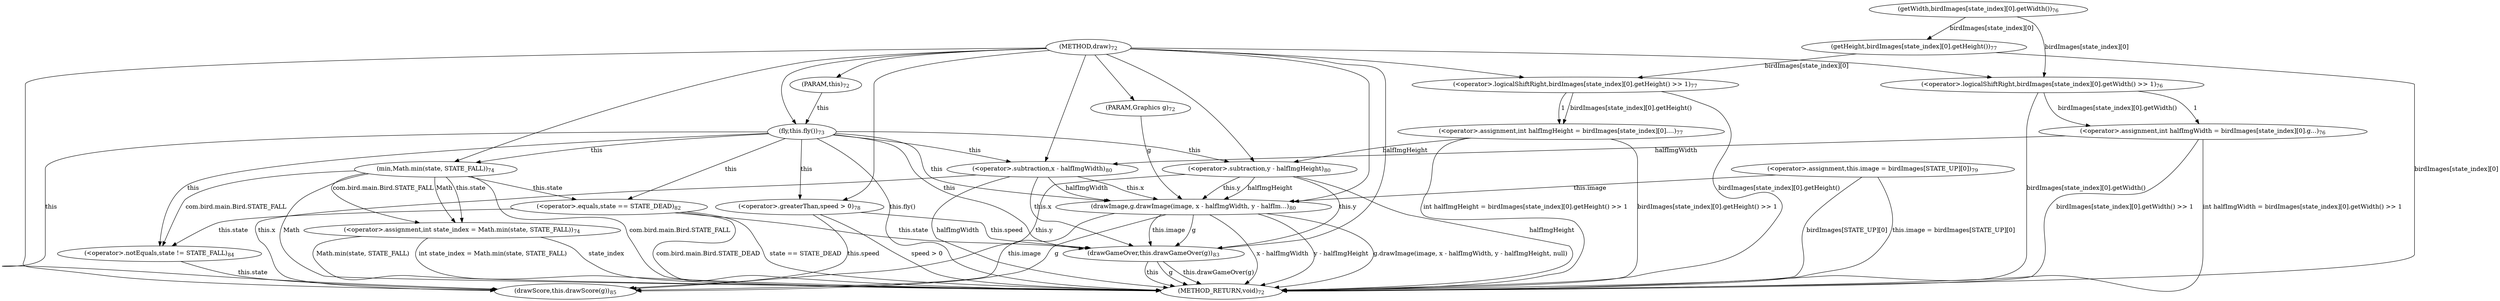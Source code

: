 digraph "draw" {  
"266" [label = <(METHOD,draw)<SUB>72</SUB>> ]
"365" [label = <(METHOD_RETURN,void)<SUB>72</SUB>> ]
"4" [label = <(PARAM,this)<SUB>72</SUB>> ]
"267" [label = <(PARAM,Graphics g)<SUB>72</SUB>> ]
"269" [label = <(fly,this.fly())<SUB>73</SUB>> ]
"271" [label = <(&lt;operator&gt;.assignment,int state_index = Math.min(state, STATE_FALL))<SUB>74</SUB>> ]
"282" [label = <(&lt;operator&gt;.assignment,int halfImgWidth = birdImages[state_index][0].g...)<SUB>76</SUB>> ]
"295" [label = <(&lt;operator&gt;.assignment,int halfImgHeight = birdImages[state_index][0]....)<SUB>77</SUB>> ]
"326" [label = <(drawImage,g.drawImage(image, x - halfImgWidth, y - halfIm...)<SUB>80</SUB>> ]
"269" [label = <(fly,this.fly())<SUB>73</SUB>> ]
"271" [label = <(&lt;operator&gt;.assignment,int state_index = Math.min(state, STATE_FALL))<SUB>74</SUB>> ]
"271" [label = <(&lt;operator&gt;.assignment,int state_index = Math.min(state, STATE_FALL))<SUB>74</SUB>> ]
"282" [label = <(&lt;operator&gt;.assignment,int halfImgWidth = birdImages[state_index][0].g...)<SUB>76</SUB>> ]
"282" [label = <(&lt;operator&gt;.assignment,int halfImgWidth = birdImages[state_index][0].g...)<SUB>76</SUB>> ]
"295" [label = <(&lt;operator&gt;.assignment,int halfImgHeight = birdImages[state_index][0]....)<SUB>77</SUB>> ]
"295" [label = <(&lt;operator&gt;.assignment,int halfImgHeight = birdImages[state_index][0]....)<SUB>77</SUB>> ]
"308" [label = <(&lt;operator&gt;.greaterThan,speed &gt; 0)<SUB>78</SUB>> ]
"313" [label = <(&lt;operator&gt;.assignment,this.image = birdImages[STATE_UP][0])<SUB>79</SUB>> ]
"326" [label = <(drawImage,g.drawImage(image, x - halfImgWidth, y - halfIm...)<SUB>80</SUB>> ]
"326" [label = <(drawImage,g.drawImage(image, x - halfImgWidth, y - halfIm...)<SUB>80</SUB>> ]
"326" [label = <(drawImage,g.drawImage(image, x - halfImgWidth, y - halfIm...)<SUB>80</SUB>> ]
"326" [label = <(drawImage,g.drawImage(image, x - halfImgWidth, y - halfIm...)<SUB>80</SUB>> ]
"326" [label = <(drawImage,g.drawImage(image, x - halfImgWidth, y - halfIm...)<SUB>80</SUB>> ]
"343" [label = <(&lt;operator&gt;.equals,state == STATE_DEAD)<SUB>82</SUB>> ]
"350" [label = <(drawGameOver,this.drawGameOver(g))<SUB>83</SUB>> ]
"273" [label = <(min,Math.min(state, STATE_FALL))<SUB>74</SUB>> ]
"273" [label = <(min,Math.min(state, STATE_FALL))<SUB>74</SUB>> ]
"273" [label = <(min,Math.min(state, STATE_FALL))<SUB>74</SUB>> ]
"284" [label = <(&lt;operator&gt;.logicalShiftRight,birdImages[state_index][0].getWidth() &gt;&gt; 1)<SUB>76</SUB>> ]
"284" [label = <(&lt;operator&gt;.logicalShiftRight,birdImages[state_index][0].getWidth() &gt;&gt; 1)<SUB>76</SUB>> ]
"297" [label = <(&lt;operator&gt;.logicalShiftRight,birdImages[state_index][0].getHeight() &gt;&gt; 1)<SUB>77</SUB>> ]
"297" [label = <(&lt;operator&gt;.logicalShiftRight,birdImages[state_index][0].getHeight() &gt;&gt; 1)<SUB>77</SUB>> ]
"308" [label = <(&lt;operator&gt;.greaterThan,speed &gt; 0)<SUB>78</SUB>> ]
"308" [label = <(&lt;operator&gt;.greaterThan,speed &gt; 0)<SUB>78</SUB>> ]
"313" [label = <(&lt;operator&gt;.assignment,this.image = birdImages[STATE_UP][0])<SUB>79</SUB>> ]
"313" [label = <(&lt;operator&gt;.assignment,this.image = birdImages[STATE_UP][0])<SUB>79</SUB>> ]
"331" [label = <(&lt;operator&gt;.subtraction,x - halfImgWidth)<SUB>80</SUB>> ]
"331" [label = <(&lt;operator&gt;.subtraction,x - halfImgWidth)<SUB>80</SUB>> ]
"336" [label = <(&lt;operator&gt;.subtraction,y - halfImgHeight)<SUB>80</SUB>> ]
"336" [label = <(&lt;operator&gt;.subtraction,y - halfImgHeight)<SUB>80</SUB>> ]
"343" [label = <(&lt;operator&gt;.equals,state == STATE_DEAD)<SUB>82</SUB>> ]
"343" [label = <(&lt;operator&gt;.equals,state == STATE_DEAD)<SUB>82</SUB>> ]
"350" [label = <(drawGameOver,this.drawGameOver(g))<SUB>83</SUB>> ]
"350" [label = <(drawGameOver,this.drawGameOver(g))<SUB>83</SUB>> ]
"285" [label = <(getWidth,birdImages[state_index][0].getWidth())<SUB>76</SUB>> ]
"298" [label = <(getHeight,birdImages[state_index][0].getHeight())<SUB>77</SUB>> ]
"354" [label = <(&lt;operator&gt;.notEquals,state != STATE_FALL)<SUB>84</SUB>> ]
"361" [label = <(drawScore,this.drawScore(g))<SUB>85</SUB>> ]
"354" [label = <(&lt;operator&gt;.notEquals,state != STATE_FALL)<SUB>84</SUB>> ]
"354" [label = <(&lt;operator&gt;.notEquals,state != STATE_FALL)<SUB>84</SUB>> ]
"361" [label = <(drawScore,this.drawScore(g))<SUB>85</SUB>> ]
"361" [label = <(drawScore,this.drawScore(g))<SUB>85</SUB>> ]
  "269" -> "365"  [ label = "this.fly()"] 
  "271" -> "365"  [ label = "state_index"] 
  "273" -> "365"  [ label = "com.bird.main.Bird.STATE_FALL"] 
  "271" -> "365"  [ label = "Math.min(state, STATE_FALL)"] 
  "271" -> "365"  [ label = "int state_index = Math.min(state, STATE_FALL)"] 
  "284" -> "365"  [ label = "birdImages[state_index][0].getWidth()"] 
  "282" -> "365"  [ label = "birdImages[state_index][0].getWidth() &gt;&gt; 1"] 
  "282" -> "365"  [ label = "int halfImgWidth = birdImages[state_index][0].getWidth() &gt;&gt; 1"] 
  "298" -> "365"  [ label = "birdImages[state_index][0]"] 
  "297" -> "365"  [ label = "birdImages[state_index][0].getHeight()"] 
  "295" -> "365"  [ label = "birdImages[state_index][0].getHeight() &gt;&gt; 1"] 
  "295" -> "365"  [ label = "int halfImgHeight = birdImages[state_index][0].getHeight() &gt;&gt; 1"] 
  "308" -> "365"  [ label = "speed &gt; 0"] 
  "313" -> "365"  [ label = "birdImages[STATE_UP][0]"] 
  "313" -> "365"  [ label = "this.image = birdImages[STATE_UP][0]"] 
  "331" -> "365"  [ label = "halfImgWidth"] 
  "326" -> "365"  [ label = "x - halfImgWidth"] 
  "336" -> "365"  [ label = "halfImgHeight"] 
  "326" -> "365"  [ label = "y - halfImgHeight"] 
  "326" -> "365"  [ label = "g.drawImage(image, x - halfImgWidth, y - halfImgHeight, null)"] 
  "343" -> "365"  [ label = "com.bird.main.Bird.STATE_DEAD"] 
  "343" -> "365"  [ label = "state == STATE_DEAD"] 
  "350" -> "365"  [ label = "this"] 
  "350" -> "365"  [ label = "g"] 
  "350" -> "365"  [ label = "this.drawGameOver(g)"] 
  "273" -> "365"  [ label = "Math"] 
  "266" -> "4" 
  "266" -> "267" 
  "273" -> "271"  [ label = "Math"] 
  "273" -> "271"  [ label = "this.state"] 
  "273" -> "271"  [ label = "com.bird.main.Bird.STATE_FALL"] 
  "284" -> "282"  [ label = "birdImages[state_index][0].getWidth()"] 
  "284" -> "282"  [ label = "1"] 
  "297" -> "295"  [ label = "birdImages[state_index][0].getHeight()"] 
  "297" -> "295"  [ label = "1"] 
  "4" -> "269"  [ label = "this"] 
  "266" -> "269" 
  "267" -> "326"  [ label = "g"] 
  "266" -> "326" 
  "269" -> "326"  [ label = "this"] 
  "313" -> "326"  [ label = "this.image"] 
  "331" -> "326"  [ label = "this.x"] 
  "331" -> "326"  [ label = "halfImgWidth"] 
  "336" -> "326"  [ label = "this.y"] 
  "336" -> "326"  [ label = "halfImgHeight"] 
  "266" -> "273" 
  "269" -> "273"  [ label = "this"] 
  "285" -> "284"  [ label = "birdImages[state_index][0]"] 
  "266" -> "284" 
  "298" -> "297"  [ label = "birdImages[state_index][0]"] 
  "266" -> "297" 
  "269" -> "308"  [ label = "this"] 
  "266" -> "308" 
  "269" -> "331"  [ label = "this"] 
  "282" -> "331"  [ label = "halfImgWidth"] 
  "266" -> "331" 
  "269" -> "336"  [ label = "this"] 
  "295" -> "336"  [ label = "halfImgHeight"] 
  "266" -> "336" 
  "269" -> "343"  [ label = "this"] 
  "273" -> "343"  [ label = "this.state"] 
  "269" -> "350"  [ label = "this"] 
  "308" -> "350"  [ label = "this.speed"] 
  "326" -> "350"  [ label = "this.image"] 
  "331" -> "350"  [ label = "this.x"] 
  "336" -> "350"  [ label = "this.y"] 
  "343" -> "350"  [ label = "this.state"] 
  "266" -> "350" 
  "326" -> "350"  [ label = "g"] 
  "285" -> "298"  [ label = "birdImages[state_index][0]"] 
  "269" -> "354"  [ label = "this"] 
  "343" -> "354"  [ label = "this.state"] 
  "273" -> "354"  [ label = "com.bird.main.Bird.STATE_FALL"] 
  "269" -> "361"  [ label = "this"] 
  "308" -> "361"  [ label = "this.speed"] 
  "326" -> "361"  [ label = "this.image"] 
  "331" -> "361"  [ label = "this.x"] 
  "336" -> "361"  [ label = "this.y"] 
  "354" -> "361"  [ label = "this.state"] 
  "266" -> "361" 
  "326" -> "361"  [ label = "g"] 
}
